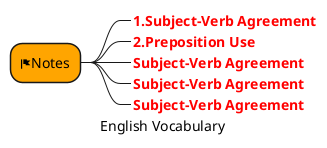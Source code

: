 @startmindmap
caption English Vocabulary
'title Human

*[#Orange] <&flag>Notes

**_ <b><color:red>1.Subject-Verb Agreement
**_ <b><color:red>2.Preposition Use
**_ <b><color:red>Subject-Verb Agreement
**_ <b><color:red>Subject-Verb Agreement
**_ <b><color:red>Subject-Verb Agreement

'**[#lightblue] Leisure





@endmindmap
